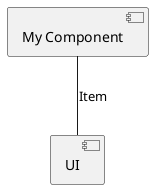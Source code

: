 {
  "sha1": "8xx4dm8jw1abhbqm31xoy6rshxcrke8",
  "insertion": {
    "when": "2024-05-30T20:48:21.550Z",
    "user": "plantuml@gmail.com"
  }
}
@startuml
'!preprocessorV2
component "My Component" as MyComponent {
!$MyComponent_at_ITEM = "MyComponent" 
!$MyComponent_at_ITEM_MR = $MyComponent_at_ITEM
}


component "UI" as UI{
}

$MyComponent_at_ITEM_MR -- UI: Item
@enduml
